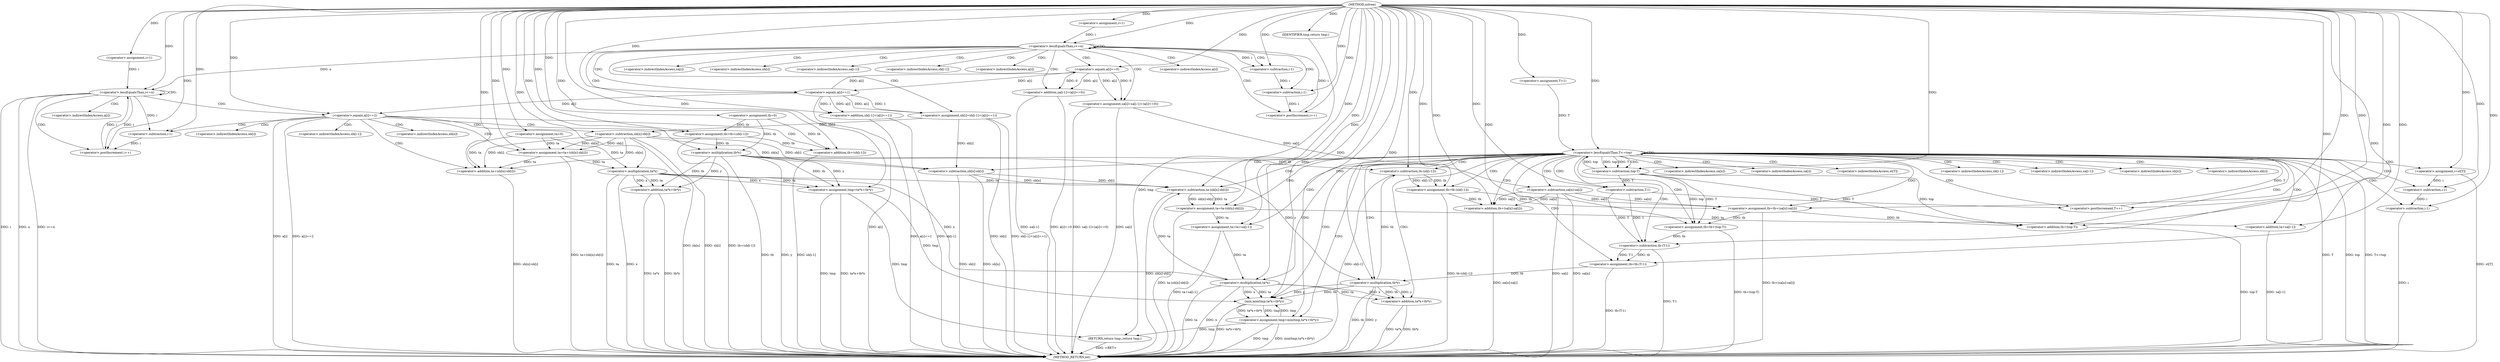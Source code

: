 digraph "solvea" {  
"1000516" [label = "(METHOD,solvea)" ]
"1000699" [label = "(METHOD_RETURN,int)" ]
"1000560" [label = "(<operator>.assignment,ta=0)" ]
"1000564" [label = "(<operator>.assignment,tb=0)" ]
"1000606" [label = "(<operator>.assignment,tmp=ta*x+tb*y)" ]
"1000697" [label = "(RETURN,return tmp;,return tmp;)" ]
"1000520" [label = "(<operator>.assignment,i=1)" ]
"1000523" [label = "(<operator>.lessEqualsThan,i<=n)" ]
"1000526" [label = "(<operator>.postIncrement,i++)" ]
"1000569" [label = "(<operator>.assignment,i=1)" ]
"1000572" [label = "(<operator>.lessEqualsThan,i<=n)" ]
"1000575" [label = "(<operator>.postIncrement,i++)" ]
"1000617" [label = "(<operator>.assignment,T=1)" ]
"1000620" [label = "(<operator>.lessEqualsThan,T<=top)" ]
"1000623" [label = "(<operator>.postIncrement,T++)" ]
"1000698" [label = "(IDENTIFIER,tmp,return tmp;)" ]
"1000529" [label = "(<operator>.assignment,sa[i]=sa[i-1]+(a[i]==0))" ]
"1000544" [label = "(<operator>.assignment,sb[i]=sb[i-1]+(a[i]==1))" ]
"1000608" [label = "(<operator>.addition,ta*x+tb*y)" ]
"1000627" [label = "(<operator>.assignment,i=st[T])" ]
"1000632" [label = "(<operator>.assignment,tb=tb-(sb[i-1]))" ]
"1000641" [label = "(<operator>.assignment,ta=ta-(sb[n]-sb[i]))" ]
"1000652" [label = "(<operator>.assignment,ta=ta+sa[i-1])" ]
"1000661" [label = "(<operator>.assignment,tb=tb+(sa[n]-sa[i]))" ]
"1000672" [label = "(<operator>.assignment,tb=tb+(top-T))" ]
"1000679" [label = "(<operator>.assignment,tb=tb-(T-1))" ]
"1000686" [label = "(<operator>.assignment,tmp=min(tmp,ta*x+tb*y))" ]
"1000579" [label = "(<operator>.equals,a[i]==2)" ]
"1000609" [label = "(<operator>.multiplication,ta*x)" ]
"1000612" [label = "(<operator>.multiplication,tb*y)" ]
"1000533" [label = "(<operator>.addition,sa[i-1]+(a[i]==0))" ]
"1000548" [label = "(<operator>.addition,sb[i-1]+(a[i]==1))" ]
"1000585" [label = "(<operator>.assignment,tb=tb+(sb[i-1]))" ]
"1000594" [label = "(<operator>.assignment,ta=ta+(sb[n]-sb[i]))" ]
"1000634" [label = "(<operator>.subtraction,tb-(sb[i-1]))" ]
"1000643" [label = "(<operator>.subtraction,ta-(sb[n]-sb[i]))" ]
"1000654" [label = "(<operator>.addition,ta+sa[i-1])" ]
"1000663" [label = "(<operator>.addition,tb+(sa[n]-sa[i]))" ]
"1000674" [label = "(<operator>.addition,tb+(top-T))" ]
"1000681" [label = "(<operator>.subtraction,tb-(T-1))" ]
"1000688" [label = "(min,min(tmp,ta*x+tb*y))" ]
"1000539" [label = "(<operator>.equals,a[i]==0)" ]
"1000554" [label = "(<operator>.equals,a[i]==1)" ]
"1000645" [label = "(<operator>.subtraction,sb[n]-sb[i])" ]
"1000665" [label = "(<operator>.subtraction,sa[n]-sa[i])" ]
"1000676" [label = "(<operator>.subtraction,top-T)" ]
"1000683" [label = "(<operator>.subtraction,T-1)" ]
"1000690" [label = "(<operator>.addition,ta*x+tb*y)" ]
"1000536" [label = "(<operator>.subtraction,i-1)" ]
"1000551" [label = "(<operator>.subtraction,i-1)" ]
"1000587" [label = "(<operator>.addition,tb+(sb[i-1]))" ]
"1000596" [label = "(<operator>.addition,ta+(sb[n]-sb[i]))" ]
"1000638" [label = "(<operator>.subtraction,i-1)" ]
"1000658" [label = "(<operator>.subtraction,i-1)" ]
"1000691" [label = "(<operator>.multiplication,ta*x)" ]
"1000694" [label = "(<operator>.multiplication,tb*y)" ]
"1000598" [label = "(<operator>.subtraction,sb[n]-sb[i])" ]
"1000591" [label = "(<operator>.subtraction,i-1)" ]
"1000530" [label = "(<operator>.indirectIndexAccess,sa[i])" ]
"1000545" [label = "(<operator>.indirectIndexAccess,sb[i])" ]
"1000629" [label = "(<operator>.indirectIndexAccess,st[T])" ]
"1000534" [label = "(<operator>.indirectIndexAccess,sa[i-1])" ]
"1000549" [label = "(<operator>.indirectIndexAccess,sb[i-1])" ]
"1000580" [label = "(<operator>.indirectIndexAccess,a[i])" ]
"1000636" [label = "(<operator>.indirectIndexAccess,sb[i-1])" ]
"1000656" [label = "(<operator>.indirectIndexAccess,sa[i-1])" ]
"1000540" [label = "(<operator>.indirectIndexAccess,a[i])" ]
"1000555" [label = "(<operator>.indirectIndexAccess,a[i])" ]
"1000646" [label = "(<operator>.indirectIndexAccess,sb[n])" ]
"1000649" [label = "(<operator>.indirectIndexAccess,sb[i])" ]
"1000666" [label = "(<operator>.indirectIndexAccess,sa[n])" ]
"1000669" [label = "(<operator>.indirectIndexAccess,sa[i])" ]
"1000589" [label = "(<operator>.indirectIndexAccess,sb[i-1])" ]
"1000599" [label = "(<operator>.indirectIndexAccess,sb[n])" ]
"1000602" [label = "(<operator>.indirectIndexAccess,sb[i])" ]
  "1000697" -> "1000699"  [ label = "DDG: <RET>"] 
  "1000572" -> "1000699"  [ label = "DDG: i"] 
  "1000572" -> "1000699"  [ label = "DDG: n"] 
  "1000572" -> "1000699"  [ label = "DDG: i<=n"] 
  "1000606" -> "1000699"  [ label = "DDG: tmp"] 
  "1000609" -> "1000699"  [ label = "DDG: ta"] 
  "1000609" -> "1000699"  [ label = "DDG: x"] 
  "1000608" -> "1000699"  [ label = "DDG: ta*x"] 
  "1000612" -> "1000699"  [ label = "DDG: tb"] 
  "1000612" -> "1000699"  [ label = "DDG: y"] 
  "1000608" -> "1000699"  [ label = "DDG: tb*y"] 
  "1000606" -> "1000699"  [ label = "DDG: ta*x+tb*y"] 
  "1000620" -> "1000699"  [ label = "DDG: T"] 
  "1000620" -> "1000699"  [ label = "DDG: top"] 
  "1000620" -> "1000699"  [ label = "DDG: T<=top"] 
  "1000627" -> "1000699"  [ label = "DDG: st[T]"] 
  "1000634" -> "1000699"  [ label = "DDG: sb[i-1]"] 
  "1000632" -> "1000699"  [ label = "DDG: tb-(sb[i-1])"] 
  "1000645" -> "1000699"  [ label = "DDG: sb[n]"] 
  "1000645" -> "1000699"  [ label = "DDG: sb[i]"] 
  "1000643" -> "1000699"  [ label = "DDG: sb[n]-sb[i]"] 
  "1000641" -> "1000699"  [ label = "DDG: ta-(sb[n]-sb[i])"] 
  "1000658" -> "1000699"  [ label = "DDG: i"] 
  "1000654" -> "1000699"  [ label = "DDG: sa[i-1]"] 
  "1000652" -> "1000699"  [ label = "DDG: ta+sa[i-1]"] 
  "1000665" -> "1000699"  [ label = "DDG: sa[n]"] 
  "1000665" -> "1000699"  [ label = "DDG: sa[i]"] 
  "1000663" -> "1000699"  [ label = "DDG: sa[n]-sa[i]"] 
  "1000661" -> "1000699"  [ label = "DDG: tb+(sa[n]-sa[i])"] 
  "1000674" -> "1000699"  [ label = "DDG: top-T"] 
  "1000672" -> "1000699"  [ label = "DDG: tb+(top-T)"] 
  "1000681" -> "1000699"  [ label = "DDG: T-1"] 
  "1000679" -> "1000699"  [ label = "DDG: tb-(T-1)"] 
  "1000686" -> "1000699"  [ label = "DDG: tmp"] 
  "1000691" -> "1000699"  [ label = "DDG: ta"] 
  "1000691" -> "1000699"  [ label = "DDG: x"] 
  "1000690" -> "1000699"  [ label = "DDG: ta*x"] 
  "1000694" -> "1000699"  [ label = "DDG: tb"] 
  "1000694" -> "1000699"  [ label = "DDG: y"] 
  "1000690" -> "1000699"  [ label = "DDG: tb*y"] 
  "1000688" -> "1000699"  [ label = "DDG: ta*x+tb*y"] 
  "1000686" -> "1000699"  [ label = "DDG: min(tmp,ta*x+tb*y)"] 
  "1000579" -> "1000699"  [ label = "DDG: a[i]"] 
  "1000579" -> "1000699"  [ label = "DDG: a[i]==2"] 
  "1000587" -> "1000699"  [ label = "DDG: sb[i-1]"] 
  "1000585" -> "1000699"  [ label = "DDG: tb+(sb[i-1])"] 
  "1000598" -> "1000699"  [ label = "DDG: sb[n]"] 
  "1000598" -> "1000699"  [ label = "DDG: sb[i]"] 
  "1000596" -> "1000699"  [ label = "DDG: sb[n]-sb[i]"] 
  "1000594" -> "1000699"  [ label = "DDG: ta+(sb[n]-sb[i])"] 
  "1000529" -> "1000699"  [ label = "DDG: sa[i]"] 
  "1000533" -> "1000699"  [ label = "DDG: sa[i-1]"] 
  "1000533" -> "1000699"  [ label = "DDG: a[i]==0"] 
  "1000529" -> "1000699"  [ label = "DDG: sa[i-1]+(a[i]==0)"] 
  "1000544" -> "1000699"  [ label = "DDG: sb[i]"] 
  "1000548" -> "1000699"  [ label = "DDG: sb[i-1]"] 
  "1000554" -> "1000699"  [ label = "DDG: a[i]"] 
  "1000548" -> "1000699"  [ label = "DDG: a[i]==1"] 
  "1000544" -> "1000699"  [ label = "DDG: sb[i-1]+(a[i]==1)"] 
  "1000516" -> "1000560"  [ label = "DDG: "] 
  "1000516" -> "1000564"  [ label = "DDG: "] 
  "1000612" -> "1000606"  [ label = "DDG: tb"] 
  "1000612" -> "1000606"  [ label = "DDG: y"] 
  "1000609" -> "1000606"  [ label = "DDG: x"] 
  "1000609" -> "1000606"  [ label = "DDG: ta"] 
  "1000698" -> "1000697"  [ label = "DDG: tmp"] 
  "1000606" -> "1000697"  [ label = "DDG: tmp"] 
  "1000686" -> "1000697"  [ label = "DDG: tmp"] 
  "1000516" -> "1000520"  [ label = "DDG: "] 
  "1000516" -> "1000569"  [ label = "DDG: "] 
  "1000516" -> "1000606"  [ label = "DDG: "] 
  "1000516" -> "1000617"  [ label = "DDG: "] 
  "1000516" -> "1000698"  [ label = "DDG: "] 
  "1000520" -> "1000523"  [ label = "DDG: i"] 
  "1000526" -> "1000523"  [ label = "DDG: i"] 
  "1000516" -> "1000523"  [ label = "DDG: "] 
  "1000551" -> "1000526"  [ label = "DDG: i"] 
  "1000516" -> "1000526"  [ label = "DDG: "] 
  "1000539" -> "1000529"  [ label = "DDG: a[i]"] 
  "1000539" -> "1000529"  [ label = "DDG: 0"] 
  "1000554" -> "1000544"  [ label = "DDG: 1"] 
  "1000554" -> "1000544"  [ label = "DDG: a[i]"] 
  "1000569" -> "1000572"  [ label = "DDG: i"] 
  "1000575" -> "1000572"  [ label = "DDG: i"] 
  "1000516" -> "1000572"  [ label = "DDG: "] 
  "1000523" -> "1000572"  [ label = "DDG: n"] 
  "1000572" -> "1000575"  [ label = "DDG: i"] 
  "1000591" -> "1000575"  [ label = "DDG: i"] 
  "1000516" -> "1000575"  [ label = "DDG: "] 
  "1000609" -> "1000608"  [ label = "DDG: x"] 
  "1000609" -> "1000608"  [ label = "DDG: ta"] 
  "1000612" -> "1000608"  [ label = "DDG: tb"] 
  "1000612" -> "1000608"  [ label = "DDG: y"] 
  "1000617" -> "1000620"  [ label = "DDG: T"] 
  "1000623" -> "1000620"  [ label = "DDG: T"] 
  "1000516" -> "1000620"  [ label = "DDG: "] 
  "1000676" -> "1000620"  [ label = "DDG: top"] 
  "1000683" -> "1000623"  [ label = "DDG: T"] 
  "1000516" -> "1000623"  [ label = "DDG: "] 
  "1000634" -> "1000632"  [ label = "DDG: sb[i-1]"] 
  "1000634" -> "1000632"  [ label = "DDG: tb"] 
  "1000643" -> "1000641"  [ label = "DDG: ta"] 
  "1000643" -> "1000641"  [ label = "DDG: sb[n]-sb[i]"] 
  "1000641" -> "1000652"  [ label = "DDG: ta"] 
  "1000516" -> "1000652"  [ label = "DDG: "] 
  "1000665" -> "1000661"  [ label = "DDG: sa[n]"] 
  "1000665" -> "1000661"  [ label = "DDG: sa[i]"] 
  "1000632" -> "1000661"  [ label = "DDG: tb"] 
  "1000516" -> "1000661"  [ label = "DDG: "] 
  "1000661" -> "1000672"  [ label = "DDG: tb"] 
  "1000516" -> "1000672"  [ label = "DDG: "] 
  "1000676" -> "1000672"  [ label = "DDG: top"] 
  "1000676" -> "1000672"  [ label = "DDG: T"] 
  "1000681" -> "1000679"  [ label = "DDG: tb"] 
  "1000681" -> "1000679"  [ label = "DDG: T-1"] 
  "1000688" -> "1000686"  [ label = "DDG: tmp"] 
  "1000688" -> "1000686"  [ label = "DDG: ta*x+tb*y"] 
  "1000560" -> "1000609"  [ label = "DDG: ta"] 
  "1000594" -> "1000609"  [ label = "DDG: ta"] 
  "1000516" -> "1000609"  [ label = "DDG: "] 
  "1000564" -> "1000612"  [ label = "DDG: tb"] 
  "1000585" -> "1000612"  [ label = "DDG: tb"] 
  "1000516" -> "1000612"  [ label = "DDG: "] 
  "1000516" -> "1000627"  [ label = "DDG: "] 
  "1000516" -> "1000632"  [ label = "DDG: "] 
  "1000516" -> "1000641"  [ label = "DDG: "] 
  "1000516" -> "1000679"  [ label = "DDG: "] 
  "1000516" -> "1000686"  [ label = "DDG: "] 
  "1000539" -> "1000533"  [ label = "DDG: a[i]"] 
  "1000539" -> "1000533"  [ label = "DDG: 0"] 
  "1000554" -> "1000548"  [ label = "DDG: 1"] 
  "1000554" -> "1000548"  [ label = "DDG: a[i]"] 
  "1000554" -> "1000579"  [ label = "DDG: a[i]"] 
  "1000516" -> "1000579"  [ label = "DDG: "] 
  "1000564" -> "1000585"  [ label = "DDG: tb"] 
  "1000516" -> "1000585"  [ label = "DDG: "] 
  "1000598" -> "1000594"  [ label = "DDG: sb[i]"] 
  "1000598" -> "1000594"  [ label = "DDG: sb[n]"] 
  "1000560" -> "1000594"  [ label = "DDG: ta"] 
  "1000516" -> "1000594"  [ label = "DDG: "] 
  "1000612" -> "1000634"  [ label = "DDG: tb"] 
  "1000694" -> "1000634"  [ label = "DDG: tb"] 
  "1000516" -> "1000634"  [ label = "DDG: "] 
  "1000609" -> "1000643"  [ label = "DDG: ta"] 
  "1000691" -> "1000643"  [ label = "DDG: ta"] 
  "1000516" -> "1000643"  [ label = "DDG: "] 
  "1000645" -> "1000643"  [ label = "DDG: sb[n]"] 
  "1000645" -> "1000643"  [ label = "DDG: sb[i]"] 
  "1000641" -> "1000654"  [ label = "DDG: ta"] 
  "1000516" -> "1000654"  [ label = "DDG: "] 
  "1000632" -> "1000663"  [ label = "DDG: tb"] 
  "1000516" -> "1000663"  [ label = "DDG: "] 
  "1000665" -> "1000663"  [ label = "DDG: sa[n]"] 
  "1000665" -> "1000663"  [ label = "DDG: sa[i]"] 
  "1000661" -> "1000674"  [ label = "DDG: tb"] 
  "1000516" -> "1000674"  [ label = "DDG: "] 
  "1000676" -> "1000674"  [ label = "DDG: top"] 
  "1000676" -> "1000674"  [ label = "DDG: T"] 
  "1000672" -> "1000681"  [ label = "DDG: tb"] 
  "1000516" -> "1000681"  [ label = "DDG: "] 
  "1000683" -> "1000681"  [ label = "DDG: 1"] 
  "1000683" -> "1000681"  [ label = "DDG: T"] 
  "1000606" -> "1000688"  [ label = "DDG: tmp"] 
  "1000686" -> "1000688"  [ label = "DDG: tmp"] 
  "1000516" -> "1000688"  [ label = "DDG: "] 
  "1000694" -> "1000688"  [ label = "DDG: tb"] 
  "1000694" -> "1000688"  [ label = "DDG: y"] 
  "1000691" -> "1000688"  [ label = "DDG: ta"] 
  "1000691" -> "1000688"  [ label = "DDG: x"] 
  "1000554" -> "1000539"  [ label = "DDG: a[i]"] 
  "1000516" -> "1000539"  [ label = "DDG: "] 
  "1000539" -> "1000554"  [ label = "DDG: a[i]"] 
  "1000516" -> "1000554"  [ label = "DDG: "] 
  "1000598" -> "1000645"  [ label = "DDG: sb[n]"] 
  "1000598" -> "1000645"  [ label = "DDG: sb[i]"] 
  "1000544" -> "1000645"  [ label = "DDG: sb[i]"] 
  "1000529" -> "1000665"  [ label = "DDG: sa[i]"] 
  "1000620" -> "1000676"  [ label = "DDG: top"] 
  "1000516" -> "1000676"  [ label = "DDG: "] 
  "1000620" -> "1000676"  [ label = "DDG: T"] 
  "1000676" -> "1000683"  [ label = "DDG: T"] 
  "1000516" -> "1000683"  [ label = "DDG: "] 
  "1000691" -> "1000690"  [ label = "DDG: ta"] 
  "1000691" -> "1000690"  [ label = "DDG: x"] 
  "1000694" -> "1000690"  [ label = "DDG: tb"] 
  "1000694" -> "1000690"  [ label = "DDG: y"] 
  "1000523" -> "1000536"  [ label = "DDG: i"] 
  "1000516" -> "1000536"  [ label = "DDG: "] 
  "1000536" -> "1000551"  [ label = "DDG: i"] 
  "1000516" -> "1000551"  [ label = "DDG: "] 
  "1000564" -> "1000587"  [ label = "DDG: tb"] 
  "1000585" -> "1000587"  [ label = "DDG: tb"] 
  "1000516" -> "1000587"  [ label = "DDG: "] 
  "1000560" -> "1000596"  [ label = "DDG: ta"] 
  "1000594" -> "1000596"  [ label = "DDG: ta"] 
  "1000516" -> "1000596"  [ label = "DDG: "] 
  "1000598" -> "1000596"  [ label = "DDG: sb[i]"] 
  "1000598" -> "1000596"  [ label = "DDG: sb[n]"] 
  "1000627" -> "1000638"  [ label = "DDG: i"] 
  "1000516" -> "1000638"  [ label = "DDG: "] 
  "1000638" -> "1000658"  [ label = "DDG: i"] 
  "1000516" -> "1000658"  [ label = "DDG: "] 
  "1000652" -> "1000691"  [ label = "DDG: ta"] 
  "1000516" -> "1000691"  [ label = "DDG: "] 
  "1000609" -> "1000691"  [ label = "DDG: x"] 
  "1000679" -> "1000694"  [ label = "DDG: tb"] 
  "1000516" -> "1000694"  [ label = "DDG: "] 
  "1000612" -> "1000694"  [ label = "DDG: y"] 
  "1000544" -> "1000598"  [ label = "DDG: sb[i]"] 
  "1000572" -> "1000591"  [ label = "DDG: i"] 
  "1000516" -> "1000591"  [ label = "DDG: "] 
  "1000523" -> "1000526"  [ label = "CDG: "] 
  "1000523" -> "1000533"  [ label = "CDG: "] 
  "1000523" -> "1000545"  [ label = "CDG: "] 
  "1000523" -> "1000540"  [ label = "CDG: "] 
  "1000523" -> "1000529"  [ label = "CDG: "] 
  "1000523" -> "1000548"  [ label = "CDG: "] 
  "1000523" -> "1000551"  [ label = "CDG: "] 
  "1000523" -> "1000536"  [ label = "CDG: "] 
  "1000523" -> "1000530"  [ label = "CDG: "] 
  "1000523" -> "1000555"  [ label = "CDG: "] 
  "1000523" -> "1000544"  [ label = "CDG: "] 
  "1000523" -> "1000523"  [ label = "CDG: "] 
  "1000523" -> "1000539"  [ label = "CDG: "] 
  "1000523" -> "1000549"  [ label = "CDG: "] 
  "1000523" -> "1000534"  [ label = "CDG: "] 
  "1000523" -> "1000554"  [ label = "CDG: "] 
  "1000572" -> "1000580"  [ label = "CDG: "] 
  "1000572" -> "1000579"  [ label = "CDG: "] 
  "1000572" -> "1000572"  [ label = "CDG: "] 
  "1000572" -> "1000575"  [ label = "CDG: "] 
  "1000620" -> "1000661"  [ label = "CDG: "] 
  "1000620" -> "1000691"  [ label = "CDG: "] 
  "1000620" -> "1000627"  [ label = "CDG: "] 
  "1000620" -> "1000688"  [ label = "CDG: "] 
  "1000620" -> "1000654"  [ label = "CDG: "] 
  "1000620" -> "1000634"  [ label = "CDG: "] 
  "1000620" -> "1000694"  [ label = "CDG: "] 
  "1000620" -> "1000645"  [ label = "CDG: "] 
  "1000620" -> "1000676"  [ label = "CDG: "] 
  "1000620" -> "1000686"  [ label = "CDG: "] 
  "1000620" -> "1000646"  [ label = "CDG: "] 
  "1000620" -> "1000690"  [ label = "CDG: "] 
  "1000620" -> "1000652"  [ label = "CDG: "] 
  "1000620" -> "1000683"  [ label = "CDG: "] 
  "1000620" -> "1000681"  [ label = "CDG: "] 
  "1000620" -> "1000666"  [ label = "CDG: "] 
  "1000620" -> "1000649"  [ label = "CDG: "] 
  "1000620" -> "1000679"  [ label = "CDG: "] 
  "1000620" -> "1000632"  [ label = "CDG: "] 
  "1000620" -> "1000641"  [ label = "CDG: "] 
  "1000620" -> "1000665"  [ label = "CDG: "] 
  "1000620" -> "1000658"  [ label = "CDG: "] 
  "1000620" -> "1000623"  [ label = "CDG: "] 
  "1000620" -> "1000629"  [ label = "CDG: "] 
  "1000620" -> "1000656"  [ label = "CDG: "] 
  "1000620" -> "1000672"  [ label = "CDG: "] 
  "1000620" -> "1000674"  [ label = "CDG: "] 
  "1000620" -> "1000643"  [ label = "CDG: "] 
  "1000620" -> "1000620"  [ label = "CDG: "] 
  "1000620" -> "1000663"  [ label = "CDG: "] 
  "1000620" -> "1000638"  [ label = "CDG: "] 
  "1000620" -> "1000669"  [ label = "CDG: "] 
  "1000620" -> "1000636"  [ label = "CDG: "] 
  "1000579" -> "1000594"  [ label = "CDG: "] 
  "1000579" -> "1000598"  [ label = "CDG: "] 
  "1000579" -> "1000596"  [ label = "CDG: "] 
  "1000579" -> "1000589"  [ label = "CDG: "] 
  "1000579" -> "1000602"  [ label = "CDG: "] 
  "1000579" -> "1000585"  [ label = "CDG: "] 
  "1000579" -> "1000587"  [ label = "CDG: "] 
  "1000579" -> "1000599"  [ label = "CDG: "] 
  "1000579" -> "1000591"  [ label = "CDG: "] 
}
